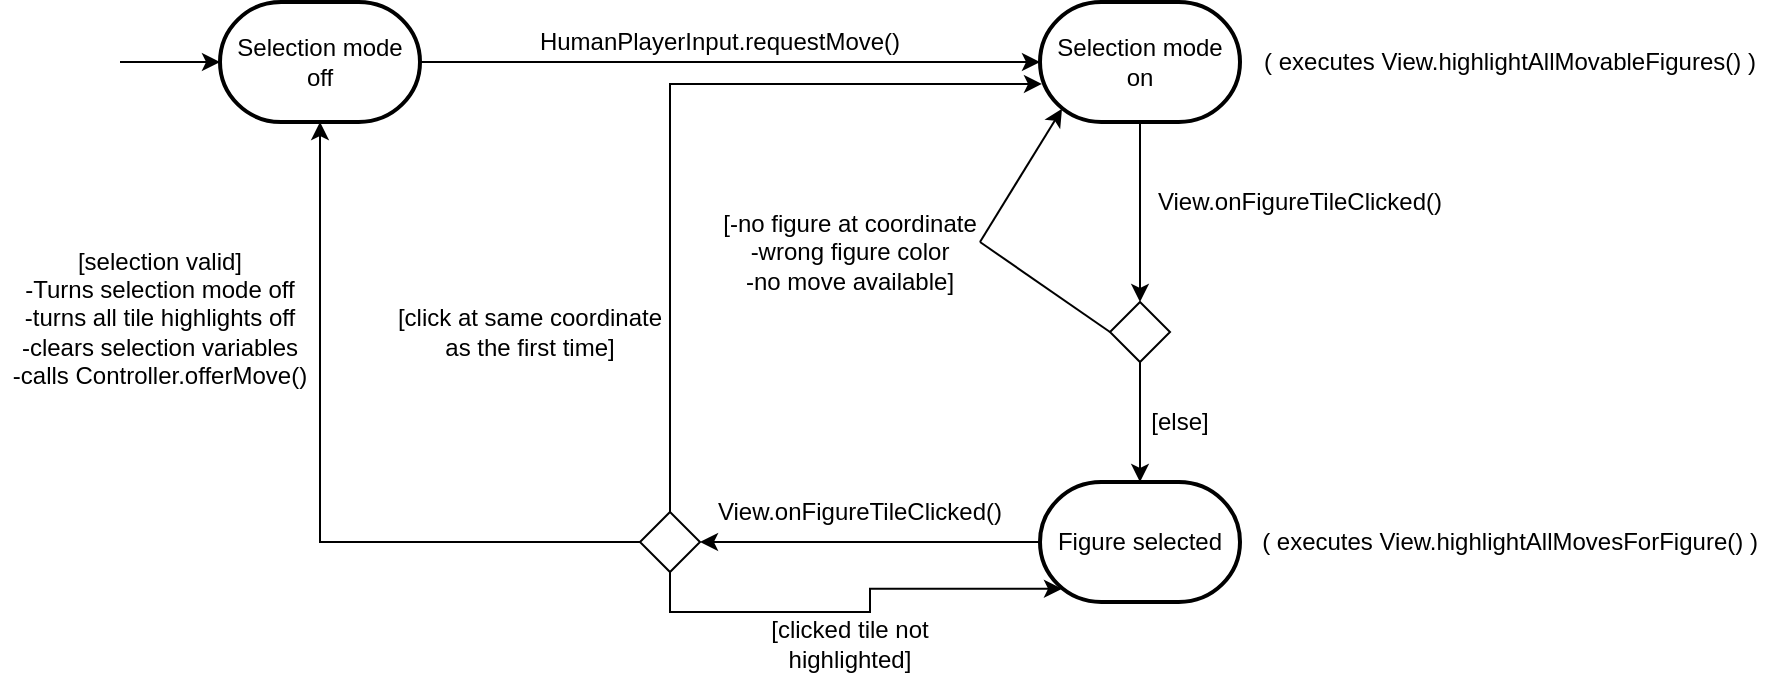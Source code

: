 <mxfile version="10.8.9" type="device"><diagram id="BZSruaXCZMDdZ3o6Seaf" name="Page-1"><mxGraphModel dx="2461" dy="735" grid="1" gridSize="10" guides="1" tooltips="1" connect="1" arrows="1" fold="1" page="1" pageScale="1" pageWidth="827" pageHeight="1169" math="0" shadow="0"><root><mxCell id="0"/><mxCell id="1" parent="0"/><mxCell id="IqDp8PqwEuehJU7wdEl3-1" value="Selection mode off" style="strokeWidth=2;html=1;shape=mxgraph.flowchart.terminator;whiteSpace=wrap;" parent="1" vertex="1"><mxGeometry x="30" y="80" width="100" height="60" as="geometry"/></mxCell><mxCell id="IqDp8PqwEuehJU7wdEl3-2" value="Selection mode on" style="strokeWidth=2;html=1;shape=mxgraph.flowchart.terminator;whiteSpace=wrap;" parent="1" vertex="1"><mxGeometry x="440" y="80" width="100" height="60" as="geometry"/></mxCell><mxCell id="IqDp8PqwEuehJU7wdEl3-3" value="" style="endArrow=classic;html=1;exitX=1;exitY=0.5;exitDx=0;exitDy=0;exitPerimeter=0;entryX=0;entryY=0.5;entryDx=0;entryDy=0;entryPerimeter=0;" parent="1" source="IqDp8PqwEuehJU7wdEl3-1" target="IqDp8PqwEuehJU7wdEl3-2" edge="1"><mxGeometry width="50" height="50" relative="1" as="geometry"><mxPoint x="30" y="210" as="sourcePoint"/><mxPoint x="80" y="160" as="targetPoint"/></mxGeometry></mxCell><mxCell id="IqDp8PqwEuehJU7wdEl3-6" value="HumanPlayerInput.requestMove()" style="text;html=1;strokeColor=none;fillColor=none;align=center;verticalAlign=middle;whiteSpace=wrap;rounded=0;" parent="1" vertex="1"><mxGeometry x="260" y="90" width="40" height="20" as="geometry"/></mxCell><mxCell id="IqDp8PqwEuehJU7wdEl3-7" value="Figure selected" style="strokeWidth=2;html=1;shape=mxgraph.flowchart.terminator;whiteSpace=wrap;" parent="1" vertex="1"><mxGeometry x="440" y="320" width="100" height="60" as="geometry"/></mxCell><mxCell id="IqDp8PqwEuehJU7wdEl3-8" value="" style="rhombus;whiteSpace=wrap;html=1;" parent="1" vertex="1"><mxGeometry x="475" y="230" width="30" height="30" as="geometry"/></mxCell><mxCell id="IqDp8PqwEuehJU7wdEl3-9" value="" style="endArrow=classic;html=1;entryX=0.5;entryY=0;entryDx=0;entryDy=0;exitX=0.5;exitY=1;exitDx=0;exitDy=0;exitPerimeter=0;" parent="1" source="IqDp8PqwEuehJU7wdEl3-2" target="IqDp8PqwEuehJU7wdEl3-8" edge="1"><mxGeometry width="50" height="50" relative="1" as="geometry"><mxPoint x="30" y="450" as="sourcePoint"/><mxPoint x="80" y="400" as="targetPoint"/></mxGeometry></mxCell><mxCell id="IqDp8PqwEuehJU7wdEl3-10" value="View.onFigureTileClicked()" style="text;html=1;strokeColor=none;fillColor=none;align=center;verticalAlign=middle;whiteSpace=wrap;rounded=0;" parent="1" vertex="1"><mxGeometry x="550" y="170" width="40" height="20" as="geometry"/></mxCell><mxCell id="IqDp8PqwEuehJU7wdEl3-11" value="" style="endArrow=none;html=1;entryX=0;entryY=0.5;entryDx=0;entryDy=0;" parent="1" target="IqDp8PqwEuehJU7wdEl3-8" edge="1"><mxGeometry width="50" height="50" relative="1" as="geometry"><mxPoint x="410" y="200" as="sourcePoint"/><mxPoint x="80" y="300" as="targetPoint"/></mxGeometry></mxCell><mxCell id="IqDp8PqwEuehJU7wdEl3-12" value="" style="endArrow=classic;html=1;entryX=0.11;entryY=0.89;entryDx=0;entryDy=0;entryPerimeter=0;" parent="1" target="IqDp8PqwEuehJU7wdEl3-2" edge="1"><mxGeometry width="50" height="50" relative="1" as="geometry"><mxPoint x="410" y="200" as="sourcePoint"/><mxPoint x="80" y="300" as="targetPoint"/></mxGeometry></mxCell><mxCell id="IqDp8PqwEuehJU7wdEl3-13" value="&lt;div&gt;[-no figure at coordinate&lt;/div&gt;&lt;div&gt;-wrong figure color&lt;/div&gt;&lt;div&gt;-no move available]&lt;/div&gt;" style="text;html=1;strokeColor=none;fillColor=none;align=center;verticalAlign=middle;whiteSpace=wrap;rounded=0;" parent="1" vertex="1"><mxGeometry x="265" y="180" width="160" height="50" as="geometry"/></mxCell><mxCell id="IqDp8PqwEuehJU7wdEl3-14" value="" style="endArrow=classic;html=1;entryX=0.5;entryY=0;entryDx=0;entryDy=0;entryPerimeter=0;exitX=0.5;exitY=1;exitDx=0;exitDy=0;" parent="1" source="IqDp8PqwEuehJU7wdEl3-8" target="IqDp8PqwEuehJU7wdEl3-7" edge="1"><mxGeometry width="50" height="50" relative="1" as="geometry"><mxPoint x="30" y="450" as="sourcePoint"/><mxPoint x="80" y="400" as="targetPoint"/></mxGeometry></mxCell><mxCell id="IqDp8PqwEuehJU7wdEl3-15" value="[else]" style="text;html=1;strokeColor=none;fillColor=none;align=center;verticalAlign=middle;whiteSpace=wrap;rounded=0;" parent="1" vertex="1"><mxGeometry x="490" y="280" width="40" height="20" as="geometry"/></mxCell><mxCell id="IqDp8PqwEuehJU7wdEl3-16" value="( executes View.highlightAllMovesForFigure() )" style="text;html=1;strokeColor=none;fillColor=none;align=center;verticalAlign=middle;whiteSpace=wrap;rounded=0;" parent="1" vertex="1"><mxGeometry x="540" y="340" width="270" height="20" as="geometry"/></mxCell><mxCell id="IqDp8PqwEuehJU7wdEl3-17" value="" style="endArrow=classic;html=1;exitX=0;exitY=0.5;exitDx=0;exitDy=0;exitPerimeter=0;entryX=1;entryY=0.5;entryDx=0;entryDy=0;" parent="1" source="IqDp8PqwEuehJU7wdEl3-7" target="IqDp8PqwEuehJU7wdEl3-18" edge="1"><mxGeometry width="50" height="50" relative="1" as="geometry"><mxPoint x="30" y="450" as="sourcePoint"/><mxPoint x="330" y="350" as="targetPoint"/></mxGeometry></mxCell><mxCell id="IqDp8PqwEuehJU7wdEl3-21" style="edgeStyle=orthogonalEdgeStyle;rounded=0;orthogonalLoop=1;jettySize=auto;html=1;exitX=0.5;exitY=0;exitDx=0;exitDy=0;entryX=0.01;entryY=0.683;entryDx=0;entryDy=0;entryPerimeter=0;" parent="1" source="IqDp8PqwEuehJU7wdEl3-18" target="IqDp8PqwEuehJU7wdEl3-2" edge="1"><mxGeometry relative="1" as="geometry"/></mxCell><mxCell id="IqDp8PqwEuehJU7wdEl3-24" style="edgeStyle=orthogonalEdgeStyle;rounded=0;orthogonalLoop=1;jettySize=auto;html=1;exitX=0.5;exitY=1;exitDx=0;exitDy=0;entryX=0.11;entryY=0.89;entryDx=0;entryDy=0;entryPerimeter=0;" parent="1" source="IqDp8PqwEuehJU7wdEl3-18" target="IqDp8PqwEuehJU7wdEl3-7" edge="1"><mxGeometry relative="1" as="geometry"/></mxCell><mxCell id="IqDp8PqwEuehJU7wdEl3-26" style="edgeStyle=orthogonalEdgeStyle;rounded=0;orthogonalLoop=1;jettySize=auto;html=1;exitX=0;exitY=0.5;exitDx=0;exitDy=0;entryX=0.5;entryY=1;entryDx=0;entryDy=0;entryPerimeter=0;" parent="1" source="IqDp8PqwEuehJU7wdEl3-18" target="IqDp8PqwEuehJU7wdEl3-1" edge="1"><mxGeometry relative="1" as="geometry"/></mxCell><mxCell id="IqDp8PqwEuehJU7wdEl3-18" value="" style="rhombus;whiteSpace=wrap;html=1;" parent="1" vertex="1"><mxGeometry x="240" y="335" width="30" height="30" as="geometry"/></mxCell><mxCell id="IqDp8PqwEuehJU7wdEl3-20" value="View.onFigureTileClicked()" style="text;html=1;strokeColor=none;fillColor=none;align=center;verticalAlign=middle;whiteSpace=wrap;rounded=0;" parent="1" vertex="1"><mxGeometry x="330" y="325" width="40" height="20" as="geometry"/></mxCell><mxCell id="IqDp8PqwEuehJU7wdEl3-22" value="[click at same coordinate as the first time]" style="text;html=1;strokeColor=none;fillColor=none;align=center;verticalAlign=middle;whiteSpace=wrap;rounded=0;" parent="1" vertex="1"><mxGeometry x="115" y="235" width="140" height="20" as="geometry"/></mxCell><mxCell id="IqDp8PqwEuehJU7wdEl3-23" value="( executes View.highlightAllMovableFigures() )" style="text;html=1;strokeColor=none;fillColor=none;align=center;verticalAlign=middle;whiteSpace=wrap;rounded=0;" parent="1" vertex="1"><mxGeometry x="540" y="100" width="270" height="20" as="geometry"/></mxCell><mxCell id="IqDp8PqwEuehJU7wdEl3-25" value="[clicked tile not highlighted]" style="text;html=1;strokeColor=none;fillColor=none;align=center;verticalAlign=middle;whiteSpace=wrap;rounded=0;" parent="1" vertex="1"><mxGeometry x="280" y="391" width="130" height="20" as="geometry"/></mxCell><mxCell id="IqDp8PqwEuehJU7wdEl3-27" value="&lt;div&gt;[selection valid]&lt;/div&gt;&lt;div&gt;-Turns selection mode off&lt;/div&gt;&lt;div&gt;-turns all tile highlights off&lt;/div&gt;&lt;div&gt;-clears selection variables&lt;/div&gt;&lt;div&gt;-calls Controller.offerMove()&lt;br&gt;&lt;/div&gt;" style="text;html=1;strokeColor=none;fillColor=none;align=center;verticalAlign=middle;whiteSpace=wrap;rounded=0;" parent="1" vertex="1"><mxGeometry x="-80" y="197.5" width="160" height="80" as="geometry"/></mxCell><mxCell id="RKBPgynZ52G1i7n7yfM6-1" value="" style="endArrow=classic;html=1;entryX=0;entryY=0.5;entryDx=0;entryDy=0;entryPerimeter=0;" edge="1" parent="1" target="IqDp8PqwEuehJU7wdEl3-1"><mxGeometry width="50" height="50" relative="1" as="geometry"><mxPoint x="-20" y="110" as="sourcePoint"/><mxPoint x="80" y="440" as="targetPoint"/></mxGeometry></mxCell></root></mxGraphModel></diagram></mxfile>
